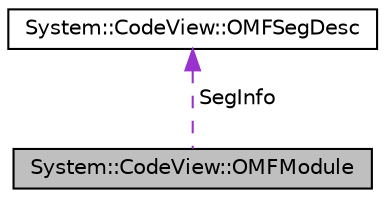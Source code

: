 digraph G
{
  edge [fontname="Helvetica",fontsize="10",labelfontname="Helvetica",labelfontsize="10"];
  node [fontname="Helvetica",fontsize="10",shape=record];
  Node1 [label="System::CodeView::OMFModule",height=0.2,width=0.4,color="black", fillcolor="grey75", style="filled" fontcolor="black"];
  Node2 -> Node1 [dir="back",color="darkorchid3",fontsize="10",style="dashed",label=" SegInfo" ,fontname="Helvetica"];
  Node2 [label="System::CodeView::OMFSegDesc",height=0.2,width=0.4,color="black", fillcolor="white", style="filled",URL="$struct_system_1_1_code_view_1_1_o_m_f_seg_desc.html"];
}

